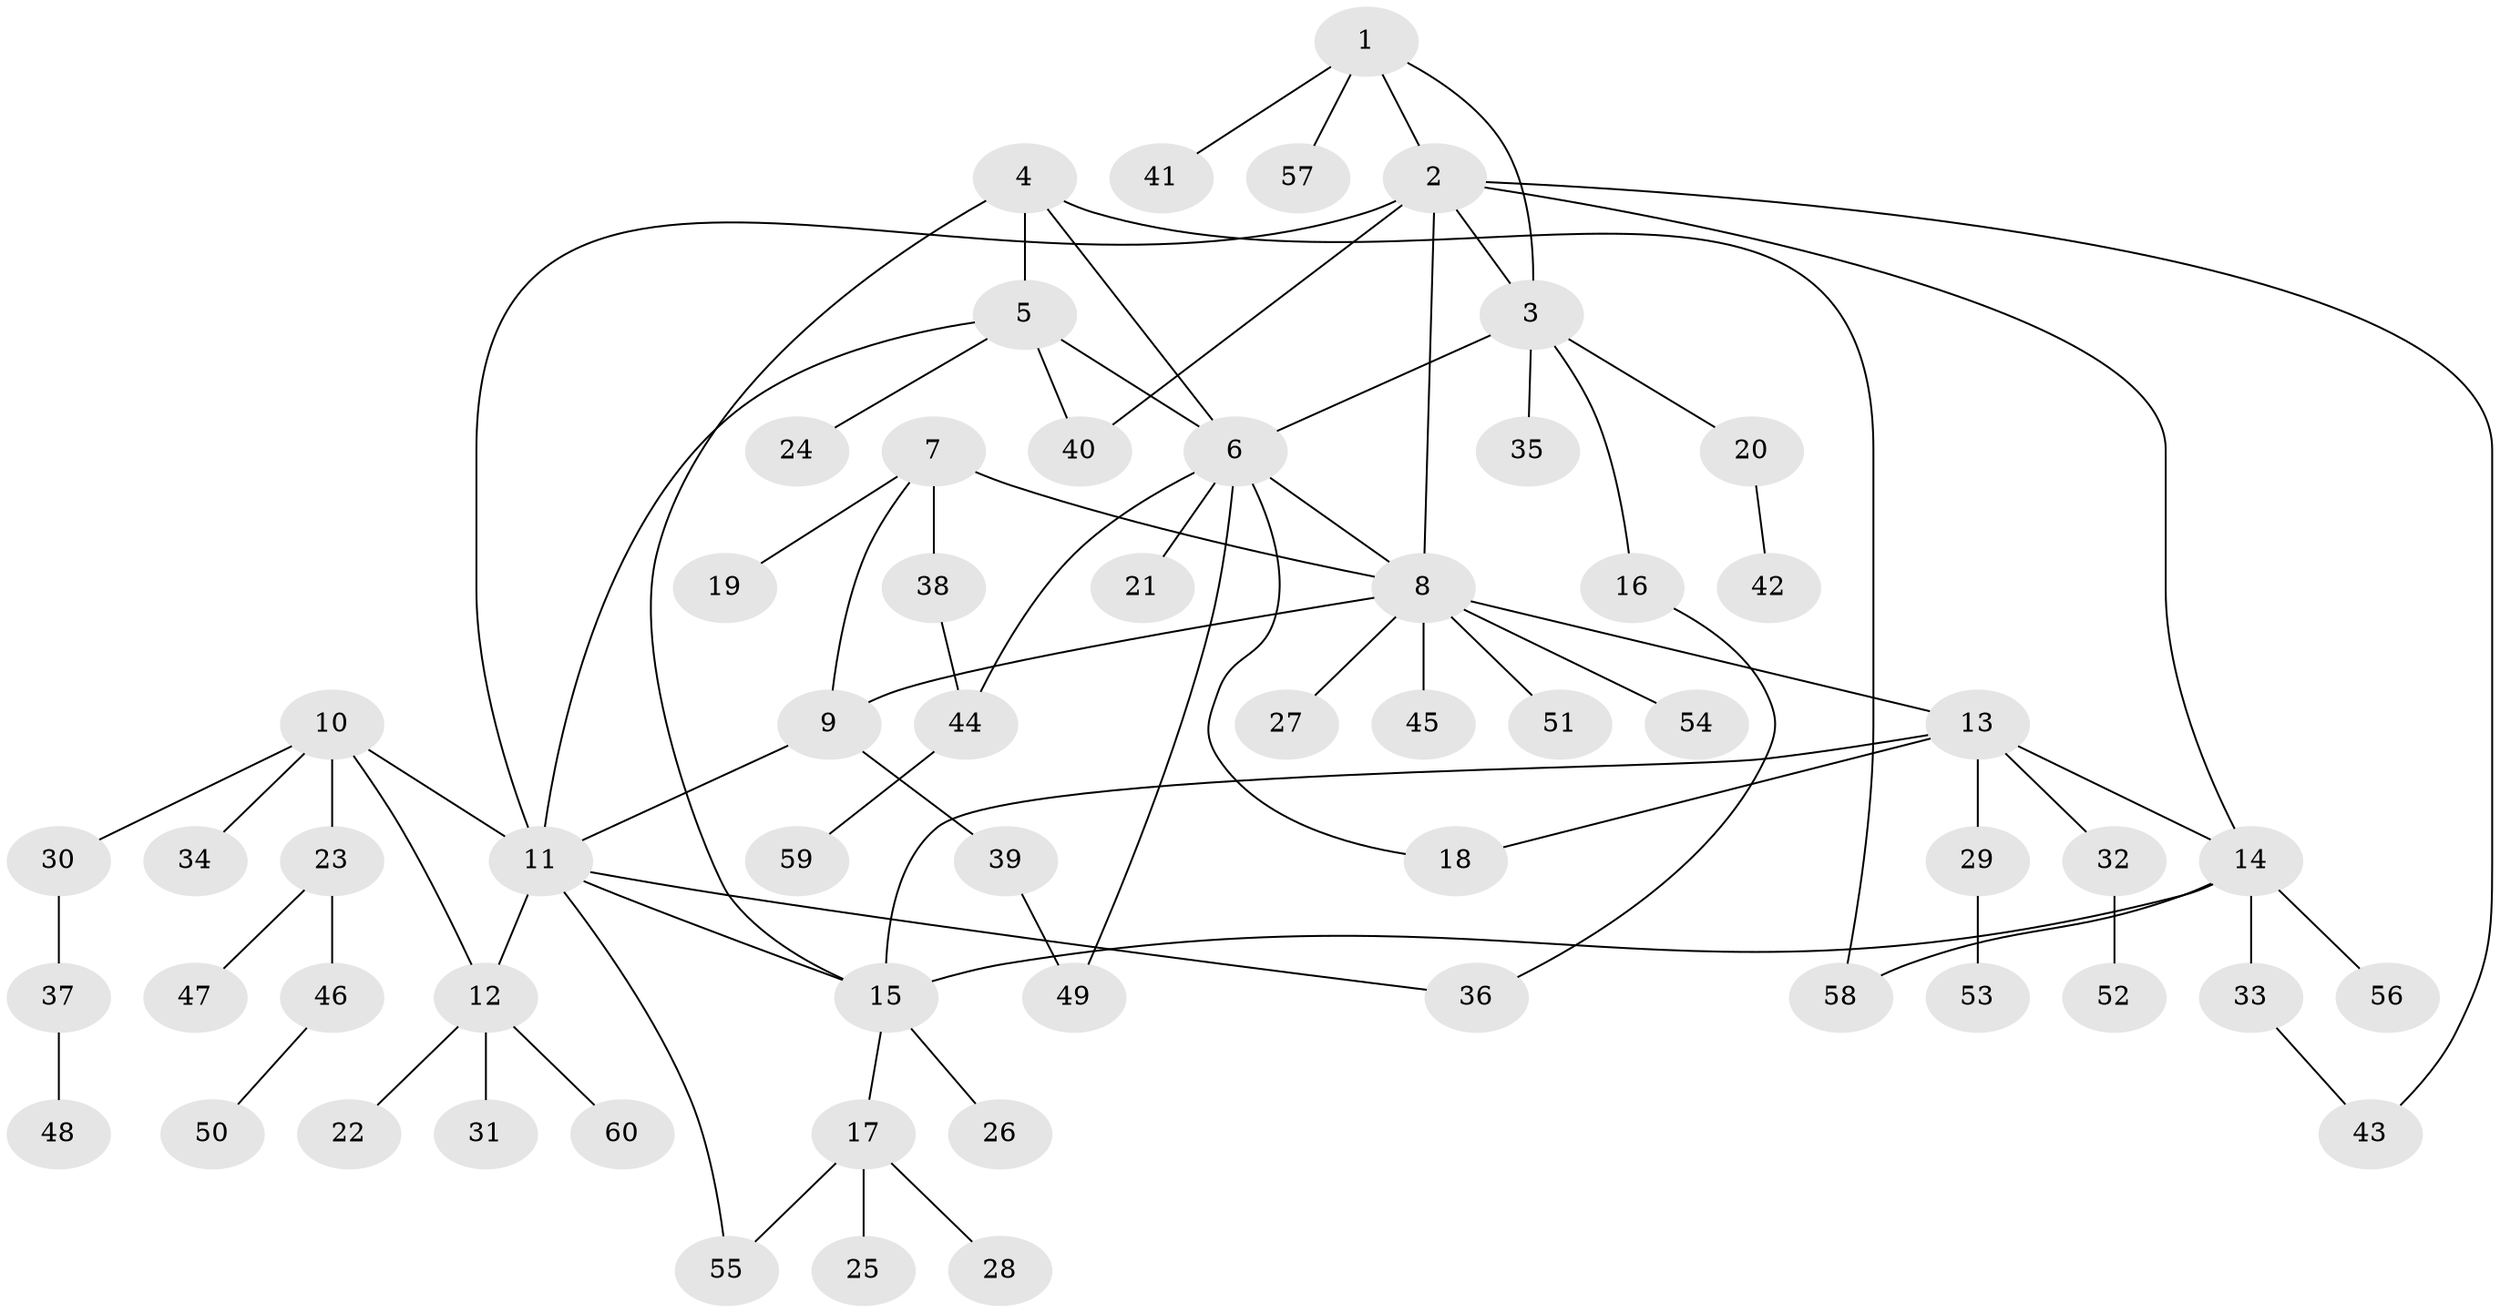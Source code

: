 // coarse degree distribution, {4: 0.13953488372093023, 7: 0.06976744186046512, 5: 0.046511627906976744, 8: 0.046511627906976744, 3: 0.046511627906976744, 6: 0.023255813953488372, 2: 0.23255813953488372, 1: 0.3953488372093023}
// Generated by graph-tools (version 1.1) at 2025/52/03/04/25 22:52:42]
// undirected, 60 vertices, 78 edges
graph export_dot {
  node [color=gray90,style=filled];
  1;
  2;
  3;
  4;
  5;
  6;
  7;
  8;
  9;
  10;
  11;
  12;
  13;
  14;
  15;
  16;
  17;
  18;
  19;
  20;
  21;
  22;
  23;
  24;
  25;
  26;
  27;
  28;
  29;
  30;
  31;
  32;
  33;
  34;
  35;
  36;
  37;
  38;
  39;
  40;
  41;
  42;
  43;
  44;
  45;
  46;
  47;
  48;
  49;
  50;
  51;
  52;
  53;
  54;
  55;
  56;
  57;
  58;
  59;
  60;
  1 -- 2;
  1 -- 3;
  1 -- 41;
  1 -- 57;
  2 -- 3;
  2 -- 8;
  2 -- 11;
  2 -- 14;
  2 -- 40;
  2 -- 43;
  3 -- 6;
  3 -- 16;
  3 -- 20;
  3 -- 35;
  4 -- 5;
  4 -- 6;
  4 -- 15;
  4 -- 58;
  5 -- 6;
  5 -- 11;
  5 -- 24;
  5 -- 40;
  6 -- 8;
  6 -- 18;
  6 -- 21;
  6 -- 44;
  6 -- 49;
  7 -- 8;
  7 -- 9;
  7 -- 19;
  7 -- 38;
  8 -- 9;
  8 -- 13;
  8 -- 27;
  8 -- 45;
  8 -- 51;
  8 -- 54;
  9 -- 11;
  9 -- 39;
  10 -- 11;
  10 -- 12;
  10 -- 23;
  10 -- 30;
  10 -- 34;
  11 -- 12;
  11 -- 15;
  11 -- 36;
  11 -- 55;
  12 -- 22;
  12 -- 31;
  12 -- 60;
  13 -- 14;
  13 -- 15;
  13 -- 18;
  13 -- 29;
  13 -- 32;
  14 -- 15;
  14 -- 33;
  14 -- 56;
  14 -- 58;
  15 -- 17;
  15 -- 26;
  16 -- 36;
  17 -- 25;
  17 -- 28;
  17 -- 55;
  20 -- 42;
  23 -- 46;
  23 -- 47;
  29 -- 53;
  30 -- 37;
  32 -- 52;
  33 -- 43;
  37 -- 48;
  38 -- 44;
  39 -- 49;
  44 -- 59;
  46 -- 50;
}
